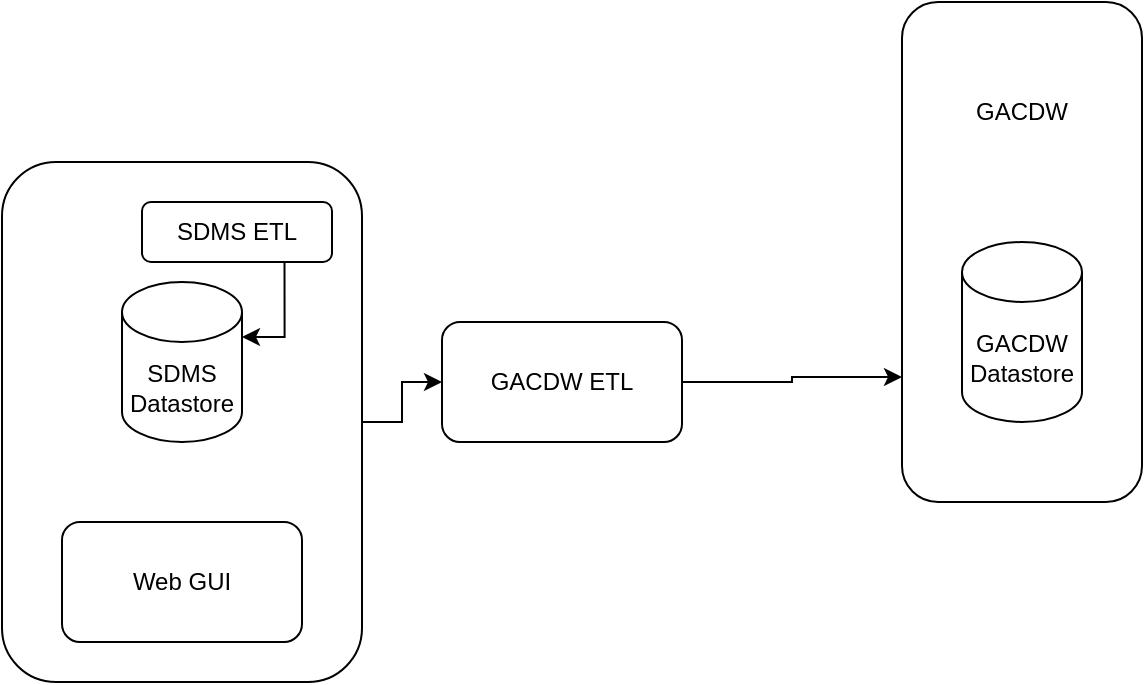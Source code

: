 <mxfile version="23.0.2" type="github">
  <diagram name="Page-1" id="Y6XrjZkaMjrL60eVFpBh">
    <mxGraphModel dx="1754" dy="865" grid="1" gridSize="10" guides="1" tooltips="1" connect="1" arrows="1" fold="1" page="1" pageScale="1" pageWidth="850" pageHeight="1100" math="0" shadow="0">
      <root>
        <mxCell id="0" />
        <mxCell id="1" parent="0" />
        <mxCell id="nCnfiWr_i8K848HqZHnu-13" value="" style="edgeStyle=orthogonalEdgeStyle;rounded=0;orthogonalLoop=1;jettySize=auto;html=1;" edge="1" parent="1" source="nCnfiWr_i8K848HqZHnu-1" target="nCnfiWr_i8K848HqZHnu-5">
          <mxGeometry relative="1" as="geometry" />
        </mxCell>
        <mxCell id="nCnfiWr_i8K848HqZHnu-1" value="" style="rounded=1;whiteSpace=wrap;html=1;" vertex="1" parent="1">
          <mxGeometry x="260" y="240" width="180" height="260" as="geometry" />
        </mxCell>
        <mxCell id="nCnfiWr_i8K848HqZHnu-2" value="SDMS Datastore" style="shape=cylinder3;whiteSpace=wrap;html=1;boundedLbl=1;backgroundOutline=1;size=15;" vertex="1" parent="1">
          <mxGeometry x="320" y="300" width="60" height="80" as="geometry" />
        </mxCell>
        <mxCell id="nCnfiWr_i8K848HqZHnu-3" value="Web GUI" style="rounded=1;whiteSpace=wrap;html=1;" vertex="1" parent="1">
          <mxGeometry x="290" y="420" width="120" height="60" as="geometry" />
        </mxCell>
        <mxCell id="nCnfiWr_i8K848HqZHnu-4" value="SDMS ETL" style="rounded=1;whiteSpace=wrap;html=1;" vertex="1" parent="1">
          <mxGeometry x="330" y="260" width="95" height="30" as="geometry" />
        </mxCell>
        <mxCell id="nCnfiWr_i8K848HqZHnu-9" style="edgeStyle=orthogonalEdgeStyle;rounded=0;orthogonalLoop=1;jettySize=auto;html=1;exitX=1;exitY=0.5;exitDx=0;exitDy=0;entryX=0;entryY=0.75;entryDx=0;entryDy=0;" edge="1" parent="1" source="nCnfiWr_i8K848HqZHnu-5" target="nCnfiWr_i8K848HqZHnu-6">
          <mxGeometry relative="1" as="geometry" />
        </mxCell>
        <mxCell id="nCnfiWr_i8K848HqZHnu-5" value="GACDW ETL" style="rounded=1;whiteSpace=wrap;html=1;" vertex="1" parent="1">
          <mxGeometry x="480" y="320" width="120" height="60" as="geometry" />
        </mxCell>
        <mxCell id="nCnfiWr_i8K848HqZHnu-6" value="" style="rounded=1;whiteSpace=wrap;html=1;" vertex="1" parent="1">
          <mxGeometry x="710" y="160" width="120" height="250" as="geometry" />
        </mxCell>
        <mxCell id="nCnfiWr_i8K848HqZHnu-7" value="GACDW&lt;br&gt;Datastore" style="shape=cylinder3;whiteSpace=wrap;html=1;boundedLbl=1;backgroundOutline=1;size=15;" vertex="1" parent="1">
          <mxGeometry x="740" y="280" width="60" height="90" as="geometry" />
        </mxCell>
        <mxCell id="nCnfiWr_i8K848HqZHnu-8" value="GACDW" style="text;html=1;strokeColor=none;fillColor=none;align=center;verticalAlign=middle;whiteSpace=wrap;rounded=0;" vertex="1" parent="1">
          <mxGeometry x="740" y="200" width="60" height="30" as="geometry" />
        </mxCell>
        <mxCell id="nCnfiWr_i8K848HqZHnu-15" style="edgeStyle=orthogonalEdgeStyle;rounded=0;orthogonalLoop=1;jettySize=auto;html=1;exitX=0.75;exitY=1;exitDx=0;exitDy=0;entryX=1;entryY=0;entryDx=0;entryDy=27.5;entryPerimeter=0;" edge="1" parent="1" source="nCnfiWr_i8K848HqZHnu-4" target="nCnfiWr_i8K848HqZHnu-2">
          <mxGeometry relative="1" as="geometry" />
        </mxCell>
      </root>
    </mxGraphModel>
  </diagram>
</mxfile>
